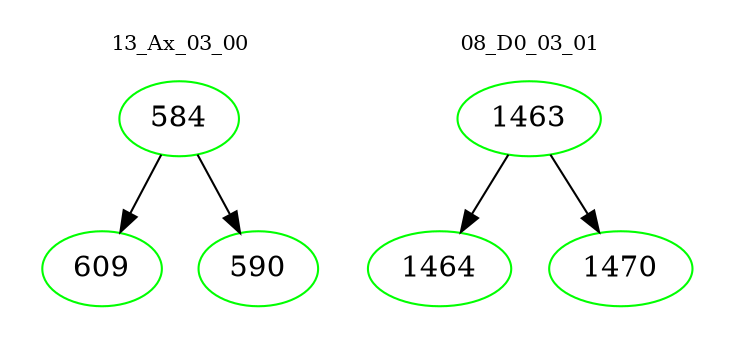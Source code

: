 digraph{
subgraph cluster_0 {
color = white
label = "13_Ax_03_00";
fontsize=10;
T0_584 [label="584", color="green"]
T0_584 -> T0_609 [color="black"]
T0_609 [label="609", color="green"]
T0_584 -> T0_590 [color="black"]
T0_590 [label="590", color="green"]
}
subgraph cluster_1 {
color = white
label = "08_D0_03_01";
fontsize=10;
T1_1463 [label="1463", color="green"]
T1_1463 -> T1_1464 [color="black"]
T1_1464 [label="1464", color="green"]
T1_1463 -> T1_1470 [color="black"]
T1_1470 [label="1470", color="green"]
}
}
